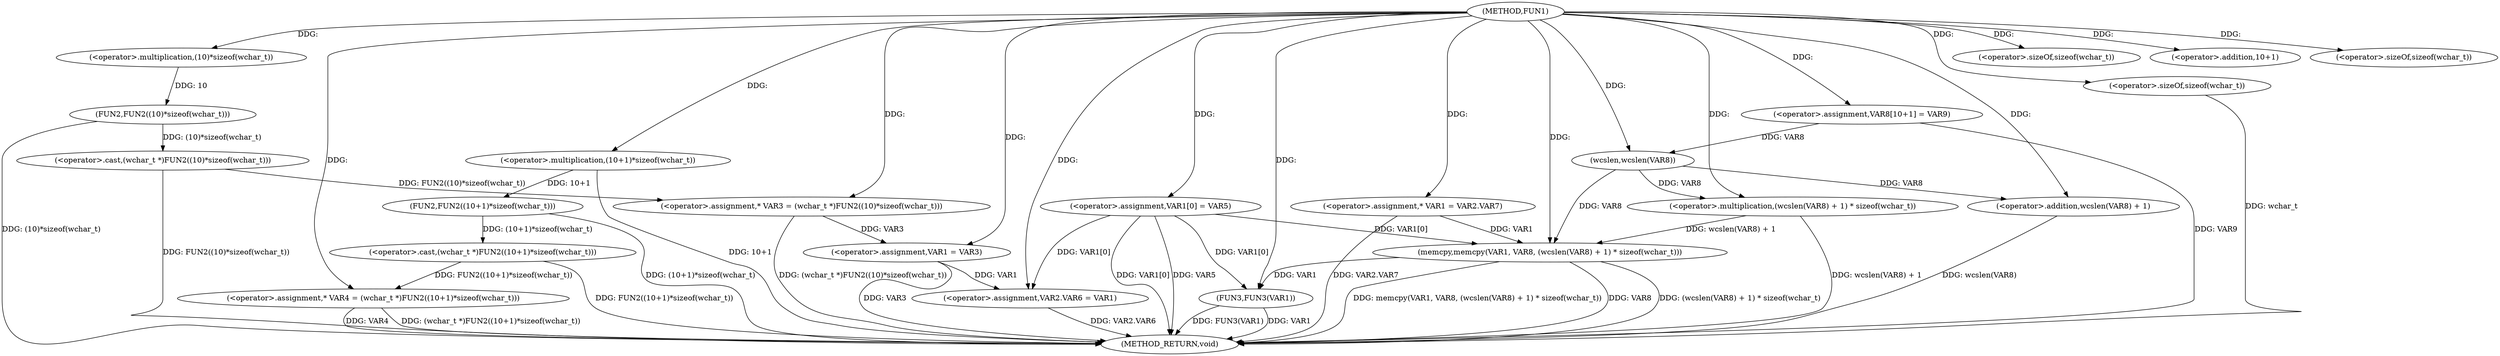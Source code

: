 digraph FUN1 {  
"1000100" [label = "(METHOD,FUN1)" ]
"1000163" [label = "(METHOD_RETURN,void)" ]
"1000105" [label = "(<operator>.assignment,* VAR3 = (wchar_t *)FUN2((10)*sizeof(wchar_t)))" ]
"1000107" [label = "(<operator>.cast,(wchar_t *)FUN2((10)*sizeof(wchar_t)))" ]
"1000109" [label = "(FUN2,FUN2((10)*sizeof(wchar_t)))" ]
"1000110" [label = "(<operator>.multiplication,(10)*sizeof(wchar_t))" ]
"1000112" [label = "(<operator>.sizeOf,sizeof(wchar_t))" ]
"1000115" [label = "(<operator>.assignment,* VAR4 = (wchar_t *)FUN2((10+1)*sizeof(wchar_t)))" ]
"1000117" [label = "(<operator>.cast,(wchar_t *)FUN2((10+1)*sizeof(wchar_t)))" ]
"1000119" [label = "(FUN2,FUN2((10+1)*sizeof(wchar_t)))" ]
"1000120" [label = "(<operator>.multiplication,(10+1)*sizeof(wchar_t))" ]
"1000121" [label = "(<operator>.addition,10+1)" ]
"1000124" [label = "(<operator>.sizeOf,sizeof(wchar_t))" ]
"1000126" [label = "(<operator>.assignment,VAR1 = VAR3)" ]
"1000129" [label = "(<operator>.assignment,VAR1[0] = VAR5)" ]
"1000134" [label = "(<operator>.assignment,VAR2.VAR6 = VAR1)" ]
"1000141" [label = "(<operator>.assignment,* VAR1 = VAR2.VAR7)" ]
"1000148" [label = "(<operator>.assignment,VAR8[10+1] = VAR9)" ]
"1000151" [label = "(memcpy,memcpy(VAR1, VAR8, (wcslen(VAR8) + 1) * sizeof(wchar_t)))" ]
"1000154" [label = "(<operator>.multiplication,(wcslen(VAR8) + 1) * sizeof(wchar_t))" ]
"1000155" [label = "(<operator>.addition,wcslen(VAR8) + 1)" ]
"1000156" [label = "(wcslen,wcslen(VAR8))" ]
"1000159" [label = "(<operator>.sizeOf,sizeof(wchar_t))" ]
"1000161" [label = "(FUN3,FUN3(VAR1))" ]
  "1000159" -> "1000163"  [ label = "DDG: wchar_t"] 
  "1000151" -> "1000163"  [ label = "DDG: VAR8"] 
  "1000129" -> "1000163"  [ label = "DDG: VAR5"] 
  "1000151" -> "1000163"  [ label = "DDG: (wcslen(VAR8) + 1) * sizeof(wchar_t)"] 
  "1000141" -> "1000163"  [ label = "DDG: VAR2.VAR7"] 
  "1000148" -> "1000163"  [ label = "DDG: VAR9"] 
  "1000117" -> "1000163"  [ label = "DDG: FUN2((10+1)*sizeof(wchar_t))"] 
  "1000161" -> "1000163"  [ label = "DDG: VAR1"] 
  "1000107" -> "1000163"  [ label = "DDG: FUN2((10)*sizeof(wchar_t))"] 
  "1000115" -> "1000163"  [ label = "DDG: (wchar_t *)FUN2((10+1)*sizeof(wchar_t))"] 
  "1000129" -> "1000163"  [ label = "DDG: VAR1[0]"] 
  "1000105" -> "1000163"  [ label = "DDG: (wchar_t *)FUN2((10)*sizeof(wchar_t))"] 
  "1000151" -> "1000163"  [ label = "DDG: memcpy(VAR1, VAR8, (wcslen(VAR8) + 1) * sizeof(wchar_t))"] 
  "1000154" -> "1000163"  [ label = "DDG: wcslen(VAR8) + 1"] 
  "1000120" -> "1000163"  [ label = "DDG: 10+1"] 
  "1000134" -> "1000163"  [ label = "DDG: VAR2.VAR6"] 
  "1000109" -> "1000163"  [ label = "DDG: (10)*sizeof(wchar_t)"] 
  "1000119" -> "1000163"  [ label = "DDG: (10+1)*sizeof(wchar_t)"] 
  "1000126" -> "1000163"  [ label = "DDG: VAR3"] 
  "1000155" -> "1000163"  [ label = "DDG: wcslen(VAR8)"] 
  "1000161" -> "1000163"  [ label = "DDG: FUN3(VAR1)"] 
  "1000115" -> "1000163"  [ label = "DDG: VAR4"] 
  "1000107" -> "1000105"  [ label = "DDG: FUN2((10)*sizeof(wchar_t))"] 
  "1000100" -> "1000105"  [ label = "DDG: "] 
  "1000109" -> "1000107"  [ label = "DDG: (10)*sizeof(wchar_t)"] 
  "1000110" -> "1000109"  [ label = "DDG: 10"] 
  "1000100" -> "1000110"  [ label = "DDG: "] 
  "1000100" -> "1000112"  [ label = "DDG: "] 
  "1000117" -> "1000115"  [ label = "DDG: FUN2((10+1)*sizeof(wchar_t))"] 
  "1000100" -> "1000115"  [ label = "DDG: "] 
  "1000119" -> "1000117"  [ label = "DDG: (10+1)*sizeof(wchar_t)"] 
  "1000120" -> "1000119"  [ label = "DDG: 10+1"] 
  "1000100" -> "1000120"  [ label = "DDG: "] 
  "1000100" -> "1000121"  [ label = "DDG: "] 
  "1000100" -> "1000124"  [ label = "DDG: "] 
  "1000105" -> "1000126"  [ label = "DDG: VAR3"] 
  "1000100" -> "1000126"  [ label = "DDG: "] 
  "1000100" -> "1000129"  [ label = "DDG: "] 
  "1000129" -> "1000134"  [ label = "DDG: VAR1[0]"] 
  "1000126" -> "1000134"  [ label = "DDG: VAR1"] 
  "1000100" -> "1000134"  [ label = "DDG: "] 
  "1000100" -> "1000141"  [ label = "DDG: "] 
  "1000100" -> "1000148"  [ label = "DDG: "] 
  "1000129" -> "1000151"  [ label = "DDG: VAR1[0]"] 
  "1000141" -> "1000151"  [ label = "DDG: VAR1"] 
  "1000100" -> "1000151"  [ label = "DDG: "] 
  "1000156" -> "1000151"  [ label = "DDG: VAR8"] 
  "1000154" -> "1000151"  [ label = "DDG: wcslen(VAR8) + 1"] 
  "1000156" -> "1000154"  [ label = "DDG: VAR8"] 
  "1000100" -> "1000154"  [ label = "DDG: "] 
  "1000156" -> "1000155"  [ label = "DDG: VAR8"] 
  "1000148" -> "1000156"  [ label = "DDG: VAR8"] 
  "1000100" -> "1000156"  [ label = "DDG: "] 
  "1000100" -> "1000155"  [ label = "DDG: "] 
  "1000100" -> "1000159"  [ label = "DDG: "] 
  "1000129" -> "1000161"  [ label = "DDG: VAR1[0]"] 
  "1000151" -> "1000161"  [ label = "DDG: VAR1"] 
  "1000100" -> "1000161"  [ label = "DDG: "] 
}
